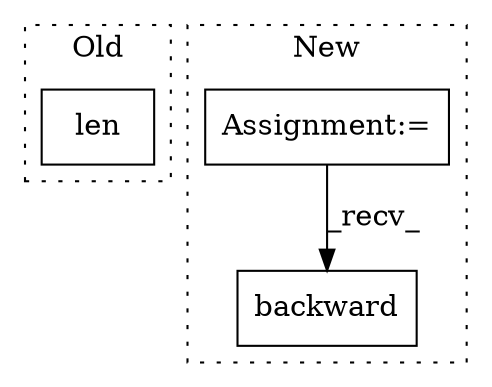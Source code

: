 digraph G {
subgraph cluster0 {
1 [label="len" a="32" s="3271,3288" l="4,1" shape="box"];
label = "Old";
style="dotted";
}
subgraph cluster1 {
2 [label="backward" a="32" s="3226" l="10" shape="box"];
3 [label="Assignment:=" a="7" s="3035" l="2" shape="box"];
label = "New";
style="dotted";
}
3 -> 2 [label="_recv_"];
}